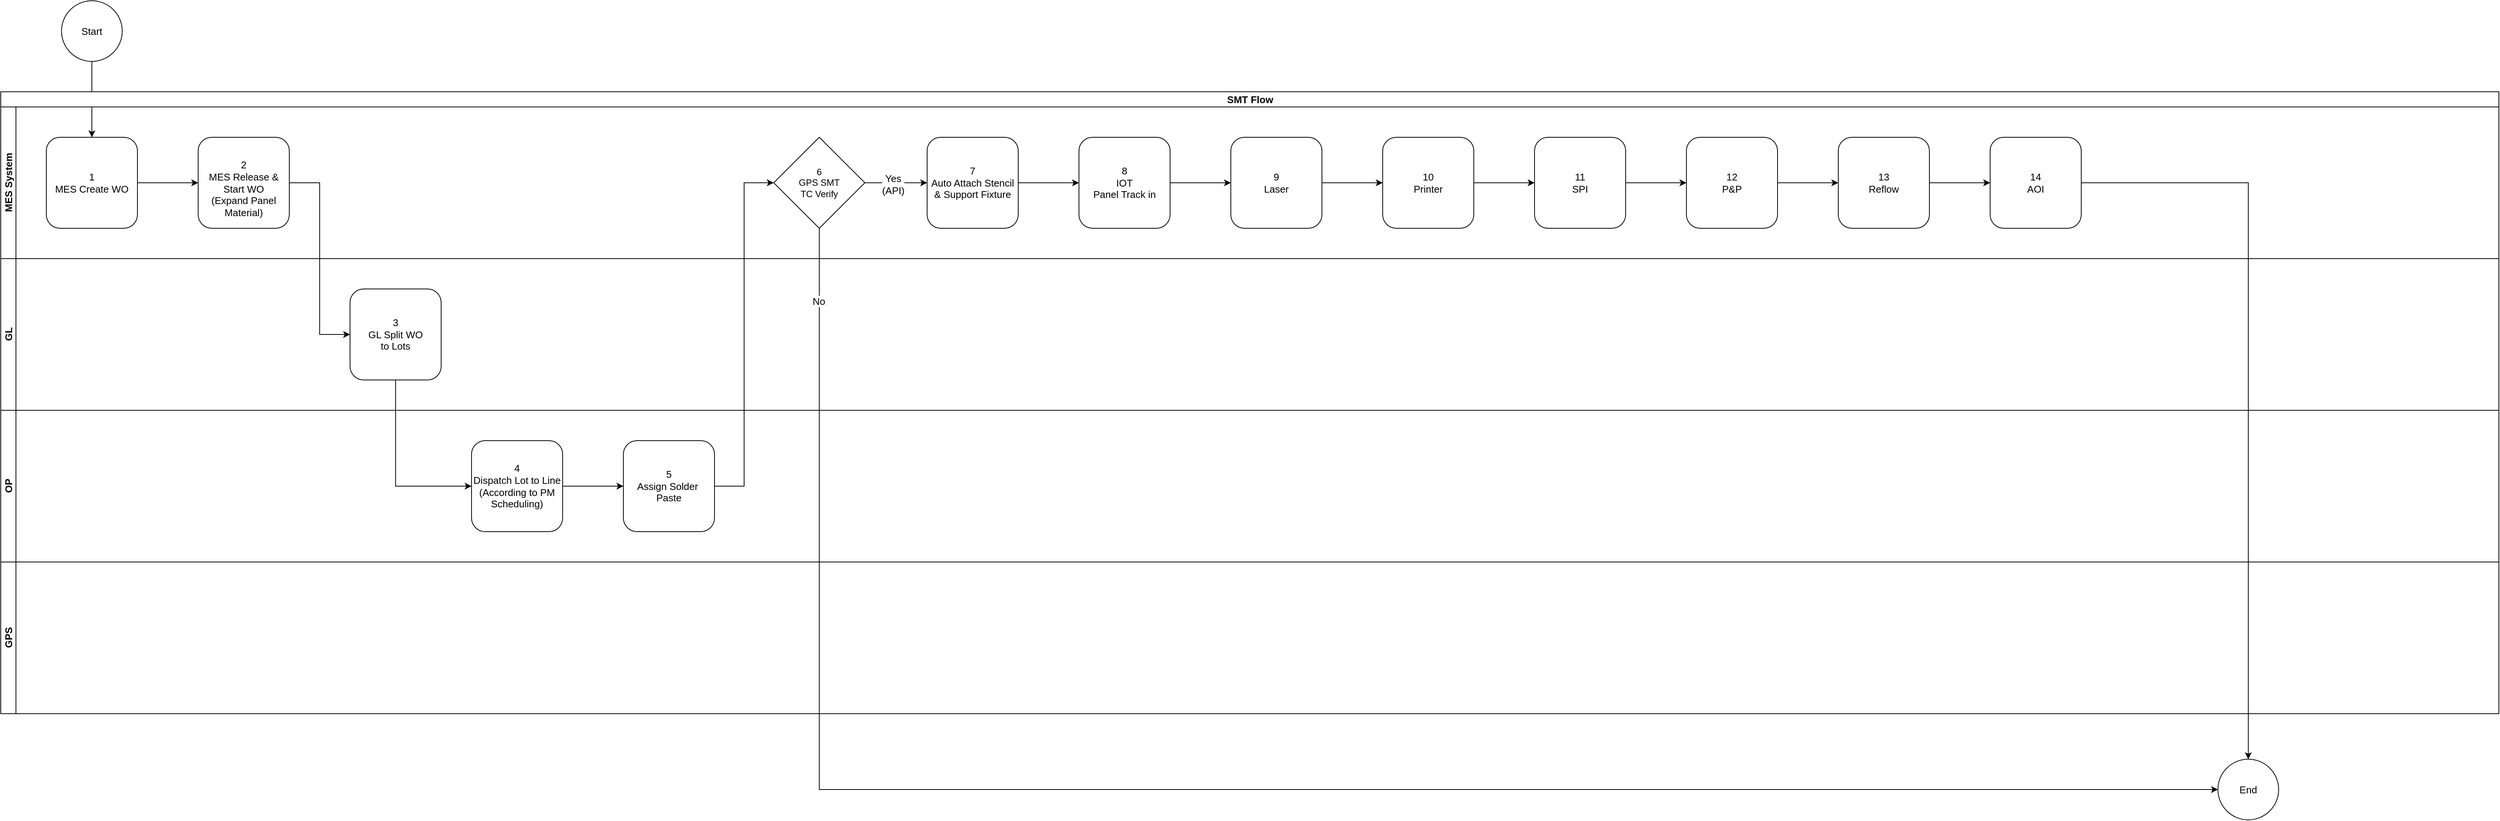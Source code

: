 <mxfile version="22.1.5" type="github" pages="4">
  <diagram name="0. SMT Flow" id="4LoAcsa9wCyBJGU6yPAQ">
    <mxGraphModel dx="2377" dy="1145" grid="1" gridSize="10" guides="1" tooltips="1" connect="1" arrows="1" fold="1" page="0" pageScale="1" pageWidth="1169" pageHeight="827" math="0" shadow="0">
      <root>
        <mxCell id="lsrAI2a4YngaBVKj8FtU-0" />
        <mxCell id="lsrAI2a4YngaBVKj8FtU-1" parent="lsrAI2a4YngaBVKj8FtU-0" />
        <mxCell id="gDUpVS5IpSoHxMBYjF2x-1" style="edgeStyle=orthogonalEdgeStyle;rounded=0;orthogonalLoop=1;jettySize=auto;html=1;exitX=1;exitY=0.5;exitDx=0;exitDy=0;entryX=0;entryY=0.5;entryDx=0;entryDy=0;fontSize=13;" edge="1" parent="lsrAI2a4YngaBVKj8FtU-1" source="lsrAI2a4YngaBVKj8FtU-5" target="lsrAI2a4YngaBVKj8FtU-8">
          <mxGeometry relative="1" as="geometry" />
        </mxCell>
        <mxCell id="lsrAI2a4YngaBVKj8FtU-5" value="1&lt;br style=&quot;font-size: 13px;&quot;&gt;MES Create WO" style="rounded=1;whiteSpace=wrap;html=1;fontSize=13;verticalAlign=middle;" vertex="1" parent="lsrAI2a4YngaBVKj8FtU-1">
          <mxGeometry x="40" y="200" width="120" height="120" as="geometry" />
        </mxCell>
        <mxCell id="gDUpVS5IpSoHxMBYjF2x-2" style="edgeStyle=orthogonalEdgeStyle;rounded=0;orthogonalLoop=1;jettySize=auto;html=1;exitX=1;exitY=0.5;exitDx=0;exitDy=0;entryX=0;entryY=0.5;entryDx=0;entryDy=0;fontSize=13;" edge="1" parent="lsrAI2a4YngaBVKj8FtU-1" source="lsrAI2a4YngaBVKj8FtU-8" target="lsrAI2a4YngaBVKj8FtU-10">
          <mxGeometry relative="1" as="geometry" />
        </mxCell>
        <mxCell id="lsrAI2a4YngaBVKj8FtU-8" value="&lt;br style=&quot;font-size: 13px;&quot;&gt;2&lt;br style=&quot;font-size: 13px;&quot;&gt;MES Release &amp;amp; &lt;br style=&quot;font-size: 13px;&quot;&gt;Start WO&lt;br style=&quot;font-size: 13px;&quot;&gt;(Expand Panel Material)" style="rounded=1;whiteSpace=wrap;html=1;fontSize=13;" vertex="1" parent="lsrAI2a4YngaBVKj8FtU-1">
          <mxGeometry x="240" y="200" width="120" height="120" as="geometry" />
        </mxCell>
        <mxCell id="lsrAI2a4YngaBVKj8FtU-9" value="Start" style="ellipse;whiteSpace=wrap;html=1;aspect=fixed;fontSize=13;" vertex="1" parent="lsrAI2a4YngaBVKj8FtU-1">
          <mxGeometry x="60" y="20" width="80" height="80" as="geometry" />
        </mxCell>
        <mxCell id="JL5M2NKlcuQdTF7bNuk7-0" value="End" style="ellipse;whiteSpace=wrap;html=1;aspect=fixed;fontSize=13;" vertex="1" parent="lsrAI2a4YngaBVKj8FtU-1">
          <mxGeometry x="2900" y="1020" width="80" height="80" as="geometry" />
        </mxCell>
        <mxCell id="gDUpVS5IpSoHxMBYjF2x-0" style="edgeStyle=orthogonalEdgeStyle;rounded=0;orthogonalLoop=1;jettySize=auto;html=1;exitX=0.5;exitY=1;exitDx=0;exitDy=0;entryX=0.5;entryY=0;entryDx=0;entryDy=0;fontSize=13;" edge="1" parent="lsrAI2a4YngaBVKj8FtU-1" source="lsrAI2a4YngaBVKj8FtU-9" target="lsrAI2a4YngaBVKj8FtU-5">
          <mxGeometry relative="1" as="geometry" />
        </mxCell>
        <mxCell id="SeX5UwsHkIRVZ4z2yRDU-0" value="" style="group" vertex="1" connectable="0" parent="lsrAI2a4YngaBVKj8FtU-1">
          <mxGeometry x="-20" y="140" width="3290" height="820" as="geometry" />
        </mxCell>
        <mxCell id="hTAVZJHK6Nea7UwYxCpy-0" value="&lt;font style=&quot;font-size: 13px;&quot;&gt;SMT Flow&lt;/font&gt;" style="swimlane;childLayout=stackLayout;resizeParent=1;resizeParentMax=0;horizontal=1;startSize=20;horizontalStack=0;html=1;" vertex="1" parent="SeX5UwsHkIRVZ4z2yRDU-0">
          <mxGeometry width="3290" height="620" as="geometry" />
        </mxCell>
        <mxCell id="hTAVZJHK6Nea7UwYxCpy-1" value="&lt;font style=&quot;font-size: 13px;&quot;&gt;MES System&lt;/font&gt;" style="swimlane;startSize=20;horizontal=0;html=1;" vertex="1" parent="hTAVZJHK6Nea7UwYxCpy-0">
          <mxGeometry y="20" width="3290" height="200" as="geometry" />
        </mxCell>
        <mxCell id="hTAVZJHK6Nea7UwYxCpy-9" style="edgeStyle=orthogonalEdgeStyle;rounded=0;orthogonalLoop=1;jettySize=auto;html=1;exitX=1;exitY=0.5;exitDx=0;exitDy=0;entryX=0;entryY=0.5;entryDx=0;entryDy=0;" edge="1" parent="hTAVZJHK6Nea7UwYxCpy-1" source="lsrAI2a4YngaBVKj8FtU-14" target="lsrAI2a4YngaBVKj8FtU-15">
          <mxGeometry relative="1" as="geometry" />
        </mxCell>
        <mxCell id="lsrAI2a4YngaBVKj8FtU-14" value="8&lt;br&gt;IOT&lt;br&gt;Panel Track in" style="rounded=1;whiteSpace=wrap;html=1;fontSize=13;" vertex="1" parent="hTAVZJHK6Nea7UwYxCpy-1">
          <mxGeometry x="1420.004" y="40" width="120" height="120" as="geometry" />
        </mxCell>
        <mxCell id="hTAVZJHK6Nea7UwYxCpy-10" style="edgeStyle=orthogonalEdgeStyle;rounded=0;orthogonalLoop=1;jettySize=auto;html=1;exitX=1;exitY=0.5;exitDx=0;exitDy=0;entryX=0;entryY=0.5;entryDx=0;entryDy=0;" edge="1" parent="hTAVZJHK6Nea7UwYxCpy-1" source="lsrAI2a4YngaBVKj8FtU-15" target="lsrAI2a4YngaBVKj8FtU-16">
          <mxGeometry relative="1" as="geometry" />
        </mxCell>
        <mxCell id="lsrAI2a4YngaBVKj8FtU-15" value="9&lt;br&gt;Laser" style="rounded=1;whiteSpace=wrap;html=1;fontSize=13;" vertex="1" parent="hTAVZJHK6Nea7UwYxCpy-1">
          <mxGeometry x="1620.005" y="40" width="120" height="120" as="geometry" />
        </mxCell>
        <mxCell id="hTAVZJHK6Nea7UwYxCpy-11" style="edgeStyle=orthogonalEdgeStyle;rounded=0;orthogonalLoop=1;jettySize=auto;html=1;exitX=1;exitY=0.5;exitDx=0;exitDy=0;entryX=0;entryY=0.5;entryDx=0;entryDy=0;" edge="1" parent="hTAVZJHK6Nea7UwYxCpy-1" source="lsrAI2a4YngaBVKj8FtU-16" target="lsrAI2a4YngaBVKj8FtU-17">
          <mxGeometry relative="1" as="geometry" />
        </mxCell>
        <mxCell id="lsrAI2a4YngaBVKj8FtU-16" value="10&lt;br&gt;Printer" style="rounded=1;whiteSpace=wrap;html=1;fontSize=13;" vertex="1" parent="hTAVZJHK6Nea7UwYxCpy-1">
          <mxGeometry x="1819.995" y="40" width="120" height="120" as="geometry" />
        </mxCell>
        <mxCell id="hTAVZJHK6Nea7UwYxCpy-12" style="edgeStyle=orthogonalEdgeStyle;rounded=0;orthogonalLoop=1;jettySize=auto;html=1;exitX=1;exitY=0.5;exitDx=0;exitDy=0;entryX=0;entryY=0.5;entryDx=0;entryDy=0;" edge="1" parent="hTAVZJHK6Nea7UwYxCpy-1" source="lsrAI2a4YngaBVKj8FtU-17" target="lsrAI2a4YngaBVKj8FtU-18">
          <mxGeometry relative="1" as="geometry" />
        </mxCell>
        <mxCell id="lsrAI2a4YngaBVKj8FtU-17" value="11&lt;br&gt;SPI" style="rounded=1;whiteSpace=wrap;html=1;fontSize=13;" vertex="1" parent="hTAVZJHK6Nea7UwYxCpy-1">
          <mxGeometry x="2019.996" y="40" width="120" height="120" as="geometry" />
        </mxCell>
        <mxCell id="hTAVZJHK6Nea7UwYxCpy-13" style="edgeStyle=orthogonalEdgeStyle;rounded=0;orthogonalLoop=1;jettySize=auto;html=1;exitX=1;exitY=0.5;exitDx=0;exitDy=0;" edge="1" parent="hTAVZJHK6Nea7UwYxCpy-1" source="lsrAI2a4YngaBVKj8FtU-18" target="lsrAI2a4YngaBVKj8FtU-19">
          <mxGeometry relative="1" as="geometry" />
        </mxCell>
        <mxCell id="lsrAI2a4YngaBVKj8FtU-18" value="12&lt;br&gt;P&amp;amp;P" style="rounded=1;whiteSpace=wrap;html=1;fontSize=13;" vertex="1" parent="hTAVZJHK6Nea7UwYxCpy-1">
          <mxGeometry x="2219.997" y="40" width="120" height="120" as="geometry" />
        </mxCell>
        <mxCell id="hTAVZJHK6Nea7UwYxCpy-14" style="edgeStyle=orthogonalEdgeStyle;rounded=0;orthogonalLoop=1;jettySize=auto;html=1;exitX=1;exitY=0.5;exitDx=0;exitDy=0;entryX=0;entryY=0.5;entryDx=0;entryDy=0;" edge="1" parent="hTAVZJHK6Nea7UwYxCpy-1" source="lsrAI2a4YngaBVKj8FtU-19" target="lsrAI2a4YngaBVKj8FtU-26">
          <mxGeometry relative="1" as="geometry" />
        </mxCell>
        <mxCell id="lsrAI2a4YngaBVKj8FtU-19" value="13&lt;br&gt;Reflow" style="rounded=1;whiteSpace=wrap;html=1;fontSize=13;" vertex="1" parent="hTAVZJHK6Nea7UwYxCpy-1">
          <mxGeometry x="2419.998" y="40" width="120" height="120" as="geometry" />
        </mxCell>
        <mxCell id="lsrAI2a4YngaBVKj8FtU-26" value="14&lt;br&gt;AOI" style="rounded=1;whiteSpace=wrap;html=1;fontSize=13;" vertex="1" parent="hTAVZJHK6Nea7UwYxCpy-1">
          <mxGeometry x="2619.999" y="40" width="120" height="120" as="geometry" />
        </mxCell>
        <mxCell id="hTAVZJHK6Nea7UwYxCpy-20" style="edgeStyle=orthogonalEdgeStyle;rounded=0;orthogonalLoop=1;jettySize=auto;html=1;exitX=1;exitY=0.5;exitDx=0;exitDy=0;entryX=0;entryY=0.5;entryDx=0;entryDy=0;" edge="1" parent="hTAVZJHK6Nea7UwYxCpy-1" source="hTAVZJHK6Nea7UwYxCpy-16" target="lsrAI2a4YngaBVKj8FtU-14">
          <mxGeometry relative="1" as="geometry" />
        </mxCell>
        <mxCell id="hTAVZJHK6Nea7UwYxCpy-16" value="7&lt;br&gt;Auto Attach Stencil &amp;amp; Support Fixture" style="rounded=1;whiteSpace=wrap;html=1;fontSize=13;" vertex="1" parent="hTAVZJHK6Nea7UwYxCpy-1">
          <mxGeometry x="1220.003" y="40" width="120" height="120" as="geometry" />
        </mxCell>
        <mxCell id="SeX5UwsHkIRVZ4z2yRDU-7" style="edgeStyle=orthogonalEdgeStyle;rounded=0;orthogonalLoop=1;jettySize=auto;html=1;exitX=1;exitY=0.5;exitDx=0;exitDy=0;entryX=0;entryY=0.5;entryDx=0;entryDy=0;" edge="1" parent="hTAVZJHK6Nea7UwYxCpy-1" source="SeX5UwsHkIRVZ4z2yRDU-2" target="hTAVZJHK6Nea7UwYxCpy-16">
          <mxGeometry relative="1" as="geometry" />
        </mxCell>
        <mxCell id="SeX5UwsHkIRVZ4z2yRDU-8" value="Yes&lt;br style=&quot;font-size: 13px;&quot;&gt;(API)" style="edgeLabel;html=1;align=center;verticalAlign=middle;resizable=0;points=[];fontSize=13;" vertex="1" connectable="0" parent="SeX5UwsHkIRVZ4z2yRDU-7">
          <mxGeometry x="-0.098" y="-2" relative="1" as="geometry">
            <mxPoint as="offset" />
          </mxGeometry>
        </mxCell>
        <mxCell id="SeX5UwsHkIRVZ4z2yRDU-2" value="6&lt;br&gt;GPS SMT&lt;br&gt;TC Verify" style="rhombus;whiteSpace=wrap;html=1;" vertex="1" parent="hTAVZJHK6Nea7UwYxCpy-1">
          <mxGeometry x="1018" y="40" width="120" height="120" as="geometry" />
        </mxCell>
        <mxCell id="hTAVZJHK6Nea7UwYxCpy-2" value="&lt;font style=&quot;font-size: 13px;&quot;&gt;GL&lt;/font&gt;" style="swimlane;startSize=20;horizontal=0;html=1;" vertex="1" parent="hTAVZJHK6Nea7UwYxCpy-0">
          <mxGeometry y="220" width="3290" height="200" as="geometry" />
        </mxCell>
        <mxCell id="lsrAI2a4YngaBVKj8FtU-10" value="3&lt;br style=&quot;font-size: 13px;&quot;&gt;GL Split WO &lt;br&gt;to Lots" style="rounded=1;whiteSpace=wrap;html=1;fontSize=13;" vertex="1" parent="hTAVZJHK6Nea7UwYxCpy-2">
          <mxGeometry x="459.996" y="40" width="120" height="120" as="geometry" />
        </mxCell>
        <mxCell id="hTAVZJHK6Nea7UwYxCpy-3" value="&lt;font style=&quot;font-size: 13px;&quot;&gt;OP&lt;/font&gt;" style="swimlane;startSize=20;horizontal=0;html=1;" vertex="1" parent="hTAVZJHK6Nea7UwYxCpy-0">
          <mxGeometry y="420" width="3290" height="200" as="geometry" />
        </mxCell>
        <mxCell id="hTAVZJHK6Nea7UwYxCpy-15" style="edgeStyle=orthogonalEdgeStyle;rounded=0;orthogonalLoop=1;jettySize=auto;html=1;exitX=1;exitY=0.5;exitDx=0;exitDy=0;entryX=0;entryY=0.5;entryDx=0;entryDy=0;" edge="1" parent="hTAVZJHK6Nea7UwYxCpy-3" source="lsrAI2a4YngaBVKj8FtU-11" target="lsrAI2a4YngaBVKj8FtU-13">
          <mxGeometry relative="1" as="geometry" />
        </mxCell>
        <mxCell id="lsrAI2a4YngaBVKj8FtU-11" value="4&lt;br&gt;Dispatch Lot to Line&lt;br style=&quot;font-size: 13px;&quot;&gt;(According to PM Scheduling)" style="rounded=1;whiteSpace=wrap;html=1;fontSize=13;" vertex="1" parent="hTAVZJHK6Nea7UwYxCpy-3">
          <mxGeometry x="620.001" y="40" width="120" height="120" as="geometry" />
        </mxCell>
        <mxCell id="lsrAI2a4YngaBVKj8FtU-13" value="5&lt;br&gt;Assign Solder&amp;nbsp;&lt;br&gt;Paste" style="rounded=1;whiteSpace=wrap;html=1;fontSize=13;" vertex="1" parent="hTAVZJHK6Nea7UwYxCpy-3">
          <mxGeometry x="820.002" y="40" width="120" height="120" as="geometry" />
        </mxCell>
        <mxCell id="hTAVZJHK6Nea7UwYxCpy-4" style="edgeStyle=orthogonalEdgeStyle;rounded=0;orthogonalLoop=1;jettySize=auto;html=1;exitX=0.5;exitY=1;exitDx=0;exitDy=0;entryX=0;entryY=0.5;entryDx=0;entryDy=0;" edge="1" parent="hTAVZJHK6Nea7UwYxCpy-0" source="lsrAI2a4YngaBVKj8FtU-10" target="lsrAI2a4YngaBVKj8FtU-11">
          <mxGeometry relative="1" as="geometry" />
        </mxCell>
        <mxCell id="SeX5UwsHkIRVZ4z2yRDU-3" style="edgeStyle=orthogonalEdgeStyle;rounded=0;orthogonalLoop=1;jettySize=auto;html=1;exitX=1;exitY=0.5;exitDx=0;exitDy=0;entryX=0;entryY=0.5;entryDx=0;entryDy=0;" edge="1" parent="hTAVZJHK6Nea7UwYxCpy-0" source="lsrAI2a4YngaBVKj8FtU-13" target="SeX5UwsHkIRVZ4z2yRDU-2">
          <mxGeometry relative="1" as="geometry" />
        </mxCell>
        <mxCell id="hTAVZJHK6Nea7UwYxCpy-5" value="&lt;font style=&quot;font-size: 13px;&quot;&gt;GPS&lt;br&gt;&lt;/font&gt;" style="swimlane;startSize=20;horizontal=0;html=1;" vertex="1" parent="SeX5UwsHkIRVZ4z2yRDU-0">
          <mxGeometry y="620" width="3290" height="200" as="geometry" />
        </mxCell>
        <mxCell id="SeX5UwsHkIRVZ4z2yRDU-5" style="edgeStyle=orthogonalEdgeStyle;rounded=0;orthogonalLoop=1;jettySize=auto;html=1;exitX=0.5;exitY=1;exitDx=0;exitDy=0;entryX=0;entryY=0.5;entryDx=0;entryDy=0;" edge="1" parent="lsrAI2a4YngaBVKj8FtU-1" source="SeX5UwsHkIRVZ4z2yRDU-2" target="JL5M2NKlcuQdTF7bNuk7-0">
          <mxGeometry relative="1" as="geometry" />
        </mxCell>
        <mxCell id="SeX5UwsHkIRVZ4z2yRDU-6" value="No" style="edgeLabel;html=1;align=center;verticalAlign=middle;resizable=0;points=[];fontSize=13;" vertex="1" connectable="0" parent="SeX5UwsHkIRVZ4z2yRDU-5">
          <mxGeometry x="-0.926" y="-1" relative="1" as="geometry">
            <mxPoint as="offset" />
          </mxGeometry>
        </mxCell>
        <mxCell id="SeX5UwsHkIRVZ4z2yRDU-10" style="edgeStyle=orthogonalEdgeStyle;rounded=0;orthogonalLoop=1;jettySize=auto;html=1;exitX=1;exitY=0.5;exitDx=0;exitDy=0;entryX=0.5;entryY=0;entryDx=0;entryDy=0;" edge="1" parent="lsrAI2a4YngaBVKj8FtU-1" source="lsrAI2a4YngaBVKj8FtU-26" target="JL5M2NKlcuQdTF7bNuk7-0">
          <mxGeometry relative="1" as="geometry" />
        </mxCell>
      </root>
    </mxGraphModel>
  </diagram>
  <diagram name="1. MES Create WO" id="kMfND19_Ezq3t_1BL4Cr">
    <mxGraphModel dx="2377" dy="1145" grid="1" gridSize="10" guides="1" tooltips="1" connect="1" arrows="1" fold="1" page="0" pageScale="1" pageWidth="1169" pageHeight="827" math="0" shadow="0">
      <root>
        <mxCell id="v-P0XJ886XZ0XmWnyiew-0" />
        <mxCell id="v-P0XJ886XZ0XmWnyiew-1" parent="v-P0XJ886XZ0XmWnyiew-0" />
        <mxCell id="v-P0XJ886XZ0XmWnyiew-2" style="edgeStyle=orthogonalEdgeStyle;rounded=0;orthogonalLoop=1;jettySize=auto;html=1;exitX=1;exitY=0.5;exitDx=0;exitDy=0;entryX=0;entryY=0.5;entryDx=0;entryDy=0;fontSize=13;" edge="1" parent="v-P0XJ886XZ0XmWnyiew-1" source="v-P0XJ886XZ0XmWnyiew-4" target="v-P0XJ886XZ0XmWnyiew-6">
          <mxGeometry relative="1" as="geometry">
            <mxPoint x="200" y="290" as="targetPoint" />
          </mxGeometry>
        </mxCell>
        <mxCell id="v-P0XJ886XZ0XmWnyiew-3" style="edgeStyle=orthogonalEdgeStyle;rounded=0;orthogonalLoop=1;jettySize=auto;html=1;exitX=1;exitY=0.5;exitDx=0;exitDy=0;entryX=0;entryY=0.5;entryDx=0;entryDy=0;fontSize=13;" edge="1" parent="v-P0XJ886XZ0XmWnyiew-1" source="v-P0XJ886XZ0XmWnyiew-4" target="v-P0XJ886XZ0XmWnyiew-8">
          <mxGeometry relative="1" as="geometry" />
        </mxCell>
        <mxCell id="v-P0XJ886XZ0XmWnyiew-4" value="1.1&lt;br style=&quot;font-size: 13px;&quot;&gt;E1 Issue WO" style="rounded=1;whiteSpace=wrap;html=1;fontSize=13;" vertex="1" parent="v-P0XJ886XZ0XmWnyiew-1">
          <mxGeometry x="44.5" y="240" width="120" height="120" as="geometry" />
        </mxCell>
        <mxCell id="v-P0XJ886XZ0XmWnyiew-5" style="edgeStyle=orthogonalEdgeStyle;rounded=0;orthogonalLoop=1;jettySize=auto;html=1;exitX=1;exitY=0.5;exitDx=0;exitDy=0;entryX=0;entryY=0.5;entryDx=0;entryDy=0;fontSize=13;" edge="1" parent="v-P0XJ886XZ0XmWnyiew-1" source="v-P0XJ886XZ0XmWnyiew-6" target="v-P0XJ886XZ0XmWnyiew-9">
          <mxGeometry relative="1" as="geometry" />
        </mxCell>
        <mxCell id="v-P0XJ886XZ0XmWnyiew-6" value="1.2&lt;br style=&quot;font-size: 13px;&quot;&gt;Send to MES" style="rounded=1;whiteSpace=wrap;html=1;fontSize=13;" vertex="1" parent="v-P0XJ886XZ0XmWnyiew-1">
          <mxGeometry x="240" y="240" width="120" height="120" as="geometry" />
        </mxCell>
        <mxCell id="v-P0XJ886XZ0XmWnyiew-7" style="edgeStyle=orthogonalEdgeStyle;rounded=0;orthogonalLoop=1;jettySize=auto;html=1;exitX=1;exitY=0.5;exitDx=0;exitDy=0;entryX=0;entryY=0.5;entryDx=0;entryDy=0;fontSize=13;" edge="1" parent="v-P0XJ886XZ0XmWnyiew-1" source="v-P0XJ886XZ0XmWnyiew-8" target="v-P0XJ886XZ0XmWnyiew-11">
          <mxGeometry relative="1" as="geometry" />
        </mxCell>
        <mxCell id="v-P0XJ886XZ0XmWnyiew-8" value="1.2&lt;br style=&quot;font-size: 13px;&quot;&gt;Send to EWO" style="rounded=1;whiteSpace=wrap;html=1;fontSize=13;" vertex="1" parent="v-P0XJ886XZ0XmWnyiew-1">
          <mxGeometry x="240" y="440" width="120" height="120" as="geometry" />
        </mxCell>
        <mxCell id="v-P0XJ886XZ0XmWnyiew-9" value="1.3&lt;br style=&quot;font-size: 13px;&quot;&gt;MES Create WO" style="rounded=1;whiteSpace=wrap;html=1;fontSize=13;" vertex="1" parent="v-P0XJ886XZ0XmWnyiew-1">
          <mxGeometry x="440" y="240" width="120" height="120" as="geometry" />
        </mxCell>
        <mxCell id="v-P0XJ886XZ0XmWnyiew-10" style="edgeStyle=orthogonalEdgeStyle;rounded=0;orthogonalLoop=1;jettySize=auto;html=1;exitX=1;exitY=0.5;exitDx=0;exitDy=0;entryX=0;entryY=0.5;entryDx=0;entryDy=0;fontSize=13;" edge="1" parent="v-P0XJ886XZ0XmWnyiew-1" source="v-P0XJ886XZ0XmWnyiew-11" target="v-P0XJ886XZ0XmWnyiew-26">
          <mxGeometry relative="1" as="geometry" />
        </mxCell>
        <mxCell id="v-P0XJ886XZ0XmWnyiew-11" value="1.3&lt;br style=&quot;font-size: 13px;&quot;&gt;EWO Create WO" style="rounded=1;whiteSpace=wrap;html=1;fontSize=13;" vertex="1" parent="v-P0XJ886XZ0XmWnyiew-1">
          <mxGeometry x="440" y="440" width="120" height="120" as="geometry" />
        </mxCell>
        <mxCell id="v-P0XJ886XZ0XmWnyiew-14" value="Start" style="ellipse;whiteSpace=wrap;html=1;aspect=fixed;fontSize=13;" vertex="1" parent="v-P0XJ886XZ0XmWnyiew-1">
          <mxGeometry x="64.5" y="80" width="80" height="80" as="geometry" />
        </mxCell>
        <mxCell id="v-P0XJ886XZ0XmWnyiew-15" value="GPS TC Verify" style="rounded=1;whiteSpace=wrap;html=1;" vertex="1" parent="v-P0XJ886XZ0XmWnyiew-1">
          <mxGeometry x="1980" y="240" width="120" height="100" as="geometry" />
        </mxCell>
        <mxCell id="v-P0XJ886XZ0XmWnyiew-16" value="Panel Track in" style="rounded=1;whiteSpace=wrap;html=1;" vertex="1" parent="v-P0XJ886XZ0XmWnyiew-1">
          <mxGeometry x="2140" y="240" width="120" height="100" as="geometry" />
        </mxCell>
        <mxCell id="v-P0XJ886XZ0XmWnyiew-17" value="Panel Track in" style="rounded=1;whiteSpace=wrap;html=1;" vertex="1" parent="v-P0XJ886XZ0XmWnyiew-1">
          <mxGeometry x="2300" y="240" width="120" height="100" as="geometry" />
        </mxCell>
        <mxCell id="v-P0XJ886XZ0XmWnyiew-18" value="Laser" style="rounded=1;whiteSpace=wrap;html=1;" vertex="1" parent="v-P0XJ886XZ0XmWnyiew-1">
          <mxGeometry x="2460" y="240" width="120" height="100" as="geometry" />
        </mxCell>
        <mxCell id="v-P0XJ886XZ0XmWnyiew-19" value="Printer" style="rounded=1;whiteSpace=wrap;html=1;" vertex="1" parent="v-P0XJ886XZ0XmWnyiew-1">
          <mxGeometry x="2620" y="240" width="120" height="100" as="geometry" />
        </mxCell>
        <mxCell id="v-P0XJ886XZ0XmWnyiew-20" value="SPI" style="rounded=1;whiteSpace=wrap;html=1;" vertex="1" parent="v-P0XJ886XZ0XmWnyiew-1">
          <mxGeometry x="2780" y="240" width="120" height="100" as="geometry" />
        </mxCell>
        <mxCell id="v-P0XJ886XZ0XmWnyiew-21" value="P&amp;amp;P" style="rounded=1;whiteSpace=wrap;html=1;" vertex="1" parent="v-P0XJ886XZ0XmWnyiew-1">
          <mxGeometry x="2940" y="240" width="120" height="100" as="geometry" />
        </mxCell>
        <mxCell id="v-P0XJ886XZ0XmWnyiew-22" value="Reflow" style="rounded=1;whiteSpace=wrap;html=1;" vertex="1" parent="v-P0XJ886XZ0XmWnyiew-1">
          <mxGeometry x="3100" y="240" width="120" height="100" as="geometry" />
        </mxCell>
        <mxCell id="v-P0XJ886XZ0XmWnyiew-23" value="1 MES Create WO" style="swimlane;childLayout=stackLayout;resizeParent=1;resizeParentMax=0;horizontal=1;startSize=20;horizontalStack=0;html=1;fontSize=13;" vertex="1" parent="v-P0XJ886XZ0XmWnyiew-1">
          <mxGeometry x="-20" y="190" width="940" height="410" as="geometry" />
        </mxCell>
        <mxCell id="v-P0XJ886XZ0XmWnyiew-24" value="MES" style="swimlane;startSize=20;horizontal=0;html=1;fontSize=13;" vertex="1" parent="v-P0XJ886XZ0XmWnyiew-23">
          <mxGeometry y="20" width="940" height="190" as="geometry" />
        </mxCell>
        <mxCell id="v-P0XJ886XZ0XmWnyiew-25" value="EWO" style="swimlane;startSize=20;horizontal=0;html=1;fontSize=13;" vertex="1" parent="v-P0XJ886XZ0XmWnyiew-23">
          <mxGeometry y="210" width="940" height="200" as="geometry" />
        </mxCell>
        <mxCell id="v-P0XJ886XZ0XmWnyiew-26" value="1.4&lt;br style=&quot;font-size: 13px;&quot;&gt;EWO Approve" style="rhombus;whiteSpace=wrap;html=1;fontSize=13;" vertex="1" parent="v-P0XJ886XZ0XmWnyiew-25">
          <mxGeometry x="660" y="40" width="120" height="120" as="geometry" />
        </mxCell>
        <mxCell id="v-P0XJ886XZ0XmWnyiew-31" value="AOI" style="rounded=1;whiteSpace=wrap;html=1;" vertex="1" parent="v-P0XJ886XZ0XmWnyiew-1">
          <mxGeometry x="3260" y="240" width="120" height="100" as="geometry" />
        </mxCell>
        <mxCell id="v-P0XJ886XZ0XmWnyiew-33" style="edgeStyle=orthogonalEdgeStyle;rounded=0;orthogonalLoop=1;jettySize=auto;html=1;exitX=0.5;exitY=1;exitDx=0;exitDy=0;entryX=0.5;entryY=0;entryDx=0;entryDy=0;fontSize=13;" edge="1" parent="v-P0XJ886XZ0XmWnyiew-1" source="v-P0XJ886XZ0XmWnyiew-14" target="v-P0XJ886XZ0XmWnyiew-4">
          <mxGeometry relative="1" as="geometry" />
        </mxCell>
        <mxCell id="v-P0XJ886XZ0XmWnyiew-34" value="End" style="ellipse;whiteSpace=wrap;html=1;aspect=fixed;fontSize=13;" vertex="1" parent="v-P0XJ886XZ0XmWnyiew-1">
          <mxGeometry x="660" y="680" width="80" height="80" as="geometry" />
        </mxCell>
        <mxCell id="v-P0XJ886XZ0XmWnyiew-36" style="edgeStyle=orthogonalEdgeStyle;rounded=0;orthogonalLoop=1;jettySize=auto;html=1;exitX=1;exitY=0.5;exitDx=0;exitDy=0;fontSize=13;entryX=0;entryY=0.5;entryDx=0;entryDy=0;" edge="1" parent="v-P0XJ886XZ0XmWnyiew-1" source="v-P0XJ886XZ0XmWnyiew-26" target="MZobAuaOQ1oqcK6hqaSr-0">
          <mxGeometry relative="1" as="geometry">
            <mxPoint x="980" y="450" as="targetPoint" />
          </mxGeometry>
        </mxCell>
        <mxCell id="v-P0XJ886XZ0XmWnyiew-37" value="Yes&lt;br style=&quot;font-size: 13px;&quot;&gt;(API)" style="edgeLabel;html=1;align=center;verticalAlign=middle;resizable=0;points=[];fontSize=13;" vertex="1" connectable="0" parent="v-P0XJ886XZ0XmWnyiew-36">
          <mxGeometry x="-0.364" y="2" relative="1" as="geometry">
            <mxPoint as="offset" />
          </mxGeometry>
        </mxCell>
        <mxCell id="KfGFUeUZ6IWh8sjZut4C-0" style="edgeStyle=orthogonalEdgeStyle;rounded=0;orthogonalLoop=1;jettySize=auto;html=1;exitX=0.5;exitY=1;exitDx=0;exitDy=0;entryX=0.5;entryY=0;entryDx=0;entryDy=0;entryPerimeter=0;" edge="1" parent="v-P0XJ886XZ0XmWnyiew-1" source="v-P0XJ886XZ0XmWnyiew-26" target="v-P0XJ886XZ0XmWnyiew-34">
          <mxGeometry relative="1" as="geometry">
            <mxPoint x="700" y="780" as="targetPoint" />
          </mxGeometry>
        </mxCell>
        <mxCell id="MZobAuaOQ1oqcK6hqaSr-1" value="&lt;font style=&quot;font-size: 13px;&quot;&gt;No&lt;/font&gt;" style="edgeLabel;html=1;align=center;verticalAlign=middle;resizable=0;points=[];" vertex="1" connectable="0" parent="KfGFUeUZ6IWh8sjZut4C-0">
          <mxGeometry x="0.233" y="-1" relative="1" as="geometry">
            <mxPoint as="offset" />
          </mxGeometry>
        </mxCell>
        <mxCell id="MZobAuaOQ1oqcK6hqaSr-0" value="&lt;font style=&quot;font-size: 13px;&quot;&gt;&lt;br&gt;2&lt;br&gt;MES Release &amp;amp; &lt;br&gt;Start WO&lt;br&gt;(Expand Panel Material)&lt;/font&gt;" style="rounded=1;whiteSpace=wrap;html=1;" vertex="1" parent="v-P0XJ886XZ0XmWnyiew-1">
          <mxGeometry x="1000" y="440" width="120" height="120" as="geometry" />
        </mxCell>
      </root>
    </mxGraphModel>
  </diagram>
  <diagram id="iaL6RcCxSwWeX1bMBB6b" name="6. GPS TC Verify">
    <mxGraphModel dx="3177" dy="1945" grid="1" gridSize="10" guides="1" tooltips="1" connect="1" arrows="1" fold="1" page="0" pageScale="1" pageWidth="1169" pageHeight="827" math="0" shadow="0">
      <root>
        <mxCell id="0" />
        <mxCell id="1" parent="0" />
        <mxCell id="QHmtUkzqIkDgGUw0xg6C-3" value="" style="group" vertex="1" connectable="0" parent="1">
          <mxGeometry x="-820" y="-500" width="940" height="610" as="geometry" />
        </mxCell>
        <mxCell id="JE7L3iNSK9wxi28AZLIl-1" value="6. GPS TC Verify" style="swimlane;childLayout=stackLayout;resizeParent=1;resizeParentMax=0;horizontal=1;startSize=20;horizontalStack=0;html=1;fontSize=13;" vertex="1" parent="QHmtUkzqIkDgGUw0xg6C-3">
          <mxGeometry width="940" height="410" as="geometry" />
        </mxCell>
        <mxCell id="JE7L3iNSK9wxi28AZLIl-2" value="GPS System" style="swimlane;startSize=20;horizontal=0;html=1;fontSize=13;" vertex="1" parent="JE7L3iNSK9wxi28AZLIl-1">
          <mxGeometry y="20" width="940" height="190" as="geometry" />
        </mxCell>
        <mxCell id="JE7L3iNSK9wxi28AZLIl-3" value="GL" style="swimlane;startSize=20;horizontal=0;html=1;fontSize=13;" vertex="1" parent="JE7L3iNSK9wxi28AZLIl-1">
          <mxGeometry y="210" width="940" height="200" as="geometry" />
        </mxCell>
        <mxCell id="QHmtUkzqIkDgGUw0xg6C-1" value="6.1&lt;br style=&quot;font-size: 13px;&quot;&gt;PM Schedule&lt;br&gt;Assign Line" style="rounded=1;whiteSpace=wrap;html=1;fontSize=13;" vertex="1" parent="JE7L3iNSK9wxi28AZLIl-3">
          <mxGeometry x="60" y="50" width="120" height="120" as="geometry" />
        </mxCell>
        <mxCell id="QHmtUkzqIkDgGUw0xg6C-4" value="6.2&lt;br&gt;Assign Solder &lt;br&gt;Paste" style="rounded=1;whiteSpace=wrap;html=1;fontSize=13;" vertex="1" parent="JE7L3iNSK9wxi28AZLIl-3">
          <mxGeometry x="260" y="50" width="120" height="120" as="geometry" />
        </mxCell>
        <mxCell id="QHmtUkzqIkDgGUw0xg6C-2" value="OP" style="swimlane;startSize=20;horizontal=0;html=1;fontSize=13;" vertex="1" parent="QHmtUkzqIkDgGUw0xg6C-3">
          <mxGeometry y="410" width="940" height="200" as="geometry" />
        </mxCell>
        <mxCell id="4pcVJG-zE3mjRksetatY-2" value="6.3&lt;br&gt;Assign Solder &lt;br&gt;Paste" style="rounded=1;whiteSpace=wrap;html=1;fontSize=13;" vertex="1" parent="QHmtUkzqIkDgGUw0xg6C-2">
          <mxGeometry x="420" y="50" width="120" height="120" as="geometry" />
        </mxCell>
      </root>
    </mxGraphModel>
  </diagram>
  <diagram id="C5RBs43oDa-KdzZeNtuy" name="WO Flow">
    <mxGraphModel dx="1798" dy="1145" grid="1" gridSize="10" guides="1" tooltips="1" connect="1" arrows="1" fold="1" page="1" pageScale="1" pageWidth="1169" pageHeight="827" math="0" shadow="0">
      <root>
        <mxCell id="WIyWlLk6GJQsqaUBKTNV-0" />
        <mxCell id="WIyWlLk6GJQsqaUBKTNV-1" parent="WIyWlLk6GJQsqaUBKTNV-0" />
        <mxCell id="tXJf2z_1beXB19hdbaHJ-4" value="E1 Issue WO" style="rounded=1;whiteSpace=wrap;html=1;" parent="WIyWlLk6GJQsqaUBKTNV-1" vertex="1">
          <mxGeometry x="40" y="160" width="120" height="60" as="geometry" />
        </mxCell>
        <mxCell id="tXJf2z_1beXB19hdbaHJ-5" value="Send to MES" style="rounded=1;whiteSpace=wrap;html=1;" parent="WIyWlLk6GJQsqaUBKTNV-1" vertex="1">
          <mxGeometry x="200" y="160" width="120" height="60" as="geometry" />
        </mxCell>
        <mxCell id="tXJf2z_1beXB19hdbaHJ-6" value="Send to EWO" style="rounded=1;whiteSpace=wrap;html=1;" parent="WIyWlLk6GJQsqaUBKTNV-1" vertex="1">
          <mxGeometry x="200" y="240" width="120" height="60" as="geometry" />
        </mxCell>
        <mxCell id="tXJf2z_1beXB19hdbaHJ-7" value="MES Create WO" style="rounded=1;whiteSpace=wrap;html=1;" parent="WIyWlLk6GJQsqaUBKTNV-1" vertex="1">
          <mxGeometry x="360" y="160" width="120" height="60" as="geometry" />
        </mxCell>
        <mxCell id="tXJf2z_1beXB19hdbaHJ-8" value="EWO Create WO" style="rounded=1;whiteSpace=wrap;html=1;" parent="WIyWlLk6GJQsqaUBKTNV-1" vertex="1">
          <mxGeometry x="360" y="240" width="120" height="60" as="geometry" />
        </mxCell>
        <mxCell id="tXJf2z_1beXB19hdbaHJ-9" value="EWO Approve" style="rounded=1;whiteSpace=wrap;html=1;" parent="WIyWlLk6GJQsqaUBKTNV-1" vertex="1">
          <mxGeometry x="520" y="240" width="120" height="60" as="geometry" />
        </mxCell>
        <mxCell id="tXJf2z_1beXB19hdbaHJ-10" value="MES Release &amp;amp; &lt;br&gt;Start WO&lt;br&gt;(Expand Panel Material)" style="rounded=1;whiteSpace=wrap;html=1;" parent="WIyWlLk6GJQsqaUBKTNV-1" vertex="1">
          <mxGeometry x="680" y="240" width="120" height="60" as="geometry" />
        </mxCell>
        <mxCell id="tXJf2z_1beXB19hdbaHJ-11" value="Start" style="ellipse;whiteSpace=wrap;html=1;aspect=fixed;" parent="WIyWlLk6GJQsqaUBKTNV-1" vertex="1">
          <mxGeometry x="60" y="50" width="80" height="80" as="geometry" />
        </mxCell>
        <mxCell id="tXJf2z_1beXB19hdbaHJ-12" value="GL Split WO to Lots" style="rounded=1;whiteSpace=wrap;html=1;" parent="WIyWlLk6GJQsqaUBKTNV-1" vertex="1">
          <mxGeometry x="840" y="240" width="120" height="60" as="geometry" />
        </mxCell>
        <mxCell id="tXJf2z_1beXB19hdbaHJ-13" value="Dispatch Lot to Line&lt;br&gt;(According to PM Scheduling)" style="rounded=1;whiteSpace=wrap;html=1;" parent="WIyWlLk6GJQsqaUBKTNV-1" vertex="1">
          <mxGeometry x="1000" y="240" width="120" height="60" as="geometry" />
        </mxCell>
        <mxCell id="tXJf2z_1beXB19hdbaHJ-14" value="GPS TC Verify" style="rounded=1;whiteSpace=wrap;html=1;" parent="WIyWlLk6GJQsqaUBKTNV-1" vertex="1">
          <mxGeometry x="1160" y="240" width="120" height="60" as="geometry" />
        </mxCell>
        <mxCell id="tXJf2z_1beXB19hdbaHJ-15" value="Panel Track in" style="rounded=1;whiteSpace=wrap;html=1;" parent="WIyWlLk6GJQsqaUBKTNV-1" vertex="1">
          <mxGeometry x="1320" y="240" width="120" height="60" as="geometry" />
        </mxCell>
        <mxCell id="tXJf2z_1beXB19hdbaHJ-16" value="Panel Track in" style="rounded=1;whiteSpace=wrap;html=1;" parent="WIyWlLk6GJQsqaUBKTNV-1" vertex="1">
          <mxGeometry x="1480" y="240" width="120" height="60" as="geometry" />
        </mxCell>
        <mxCell id="tXJf2z_1beXB19hdbaHJ-17" value="Laser" style="rounded=1;whiteSpace=wrap;html=1;" parent="WIyWlLk6GJQsqaUBKTNV-1" vertex="1">
          <mxGeometry x="1640" y="240" width="120" height="60" as="geometry" />
        </mxCell>
        <mxCell id="tXJf2z_1beXB19hdbaHJ-18" value="Printer" style="rounded=1;whiteSpace=wrap;html=1;" parent="WIyWlLk6GJQsqaUBKTNV-1" vertex="1">
          <mxGeometry x="1800" y="240" width="120" height="60" as="geometry" />
        </mxCell>
        <mxCell id="tXJf2z_1beXB19hdbaHJ-19" value="SPI" style="rounded=1;whiteSpace=wrap;html=1;" parent="WIyWlLk6GJQsqaUBKTNV-1" vertex="1">
          <mxGeometry x="1960" y="240" width="120" height="60" as="geometry" />
        </mxCell>
        <mxCell id="tXJf2z_1beXB19hdbaHJ-21" value="P&amp;amp;P" style="rounded=1;whiteSpace=wrap;html=1;" parent="WIyWlLk6GJQsqaUBKTNV-1" vertex="1">
          <mxGeometry x="2120" y="240" width="120" height="60" as="geometry" />
        </mxCell>
        <mxCell id="tXJf2z_1beXB19hdbaHJ-22" value="Reflow" style="rounded=1;whiteSpace=wrap;html=1;" parent="WIyWlLk6GJQsqaUBKTNV-1" vertex="1">
          <mxGeometry x="2280" y="240" width="120" height="60" as="geometry" />
        </mxCell>
        <mxCell id="tXJf2z_1beXB19hdbaHJ-23" value="WO Flow" style="swimlane;childLayout=stackLayout;resizeParent=1;resizeParentMax=0;horizontal=1;startSize=20;horizontalStack=0;html=1;" parent="WIyWlLk6GJQsqaUBKTNV-1" vertex="1">
          <mxGeometry x="40" y="447" width="480" height="380" as="geometry" />
        </mxCell>
        <mxCell id="tXJf2z_1beXB19hdbaHJ-24" value="OP" style="swimlane;startSize=20;horizontal=0;html=1;" parent="tXJf2z_1beXB19hdbaHJ-23" vertex="1">
          <mxGeometry y="20" width="480" height="120" as="geometry" />
        </mxCell>
        <mxCell id="tXJf2z_1beXB19hdbaHJ-25" value="GL" style="swimlane;startSize=20;horizontal=0;html=1;" parent="tXJf2z_1beXB19hdbaHJ-23" vertex="1">
          <mxGeometry y="140" width="480" height="120" as="geometry" />
        </mxCell>
        <mxCell id="tXJf2z_1beXB19hdbaHJ-26" value="MES System" style="swimlane;startSize=20;horizontal=0;html=1;" parent="tXJf2z_1beXB19hdbaHJ-23" vertex="1">
          <mxGeometry y="260" width="480" height="120" as="geometry" />
        </mxCell>
        <mxCell id="tXJf2z_1beXB19hdbaHJ-27" value="GPS System" style="swimlane;startSize=20;horizontal=0;html=1;" parent="WIyWlLk6GJQsqaUBKTNV-1" vertex="1">
          <mxGeometry x="40" y="827" width="480" height="120" as="geometry" />
        </mxCell>
        <mxCell id="tXJf2z_1beXB19hdbaHJ-28" value="EWO System" style="swimlane;startSize=20;horizontal=0;html=1;" parent="WIyWlLk6GJQsqaUBKTNV-1" vertex="1">
          <mxGeometry x="40" y="947" width="480" height="120" as="geometry" />
        </mxCell>
        <mxCell id="tXJf2z_1beXB19hdbaHJ-29" value="AOI" style="rounded=1;whiteSpace=wrap;html=1;" parent="WIyWlLk6GJQsqaUBKTNV-1" vertex="1">
          <mxGeometry x="2440" y="240" width="120" height="60" as="geometry" />
        </mxCell>
      </root>
    </mxGraphModel>
  </diagram>
</mxfile>
